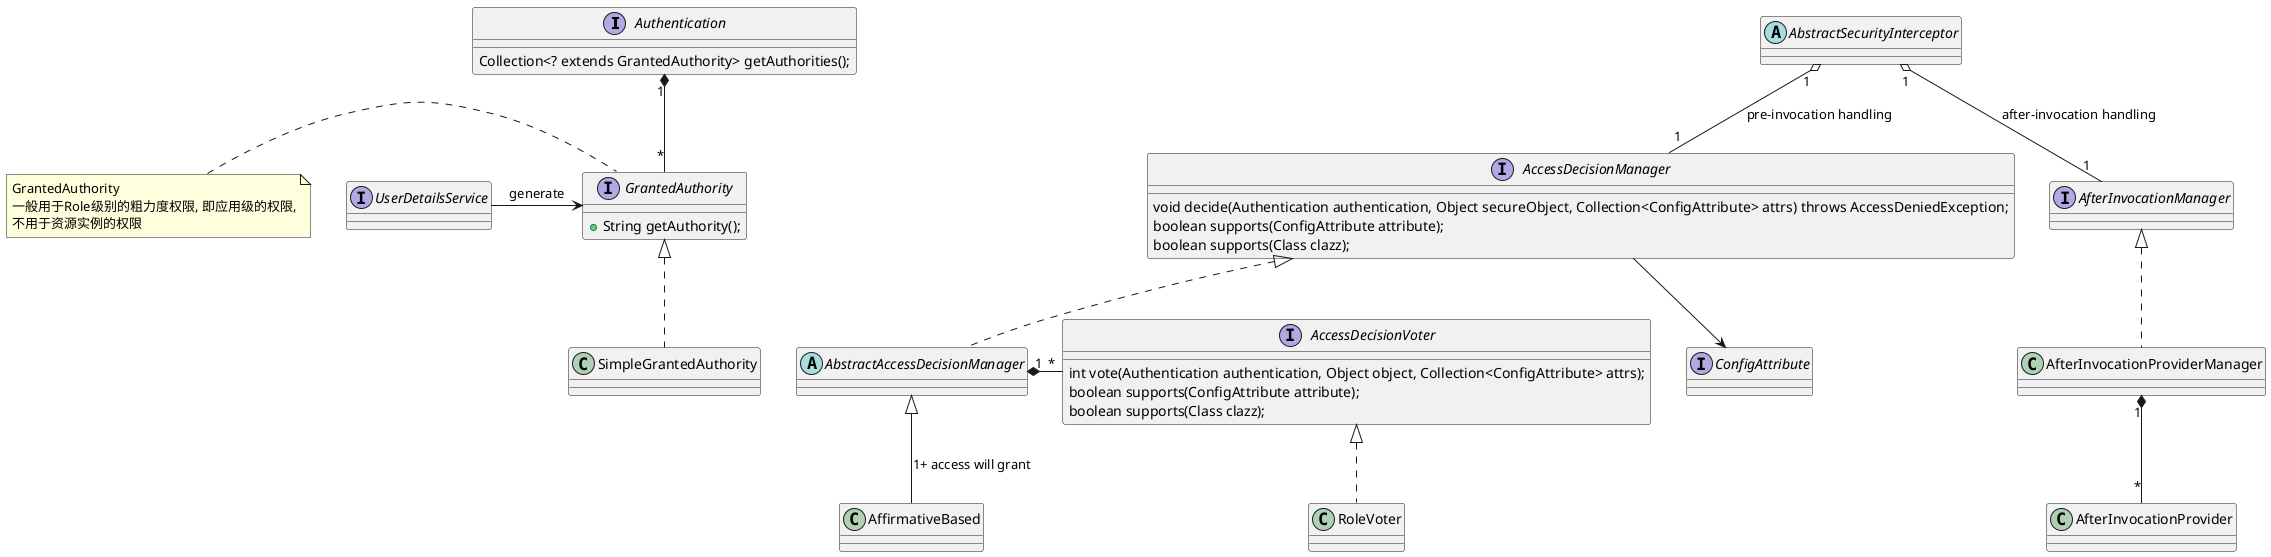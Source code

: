 @startuml

interface Authentication {
    Collection<? extends GrantedAuthority> getAuthorities();
}

interface GrantedAuthority {
    + String getAuthority();
}

note left
GrantedAuthority
一般用于Role级别的粗力度权限, 即应用级的权限,
不用于资源实例的权限
end note

Authentication "1" *-- "*" GrantedAuthority

interface UserDetailsService

UserDetailsService -right-> GrantedAuthority: generate

interface ConfigAttribute

interface AccessDecisionManager {
    void decide(Authentication authentication, Object secureObject, Collection<ConfigAttribute> attrs) throws AccessDeniedException;
    boolean supports(ConfigAttribute attribute);
    boolean supports(Class clazz);
}

AccessDecisionManager --> ConfigAttribute

abstract class AbstractAccessDecisionManager

AccessDecisionManager <|.. AbstractAccessDecisionManager

interface AccessDecisionVoter {
    int vote(Authentication authentication, Object object, Collection<ConfigAttribute> attrs);
    boolean supports(ConfigAttribute attribute);
    boolean supports(Class clazz);
}

AbstractAccessDecisionManager "1" *-right- "*" AccessDecisionVoter

AbstractAccessDecisionManager <|-- AffirmativeBased: 1+ access will grant

AccessDecisionVoter <|.. RoleVoter

GrantedAuthority <|.. SimpleGrantedAuthority

abstract class AbstractSecurityInterceptor

AbstractSecurityInterceptor "1" o-- "1" AccessDecisionManager: pre-invocation handling

interface AfterInvocationManager

AbstractSecurityInterceptor "1" o-- "1" AfterInvocationManager: after-invocation handling

AfterInvocationManager <|.. AfterInvocationProviderManager

AfterInvocationProviderManager "1" *-- "*" AfterInvocationProvider

@enduml
